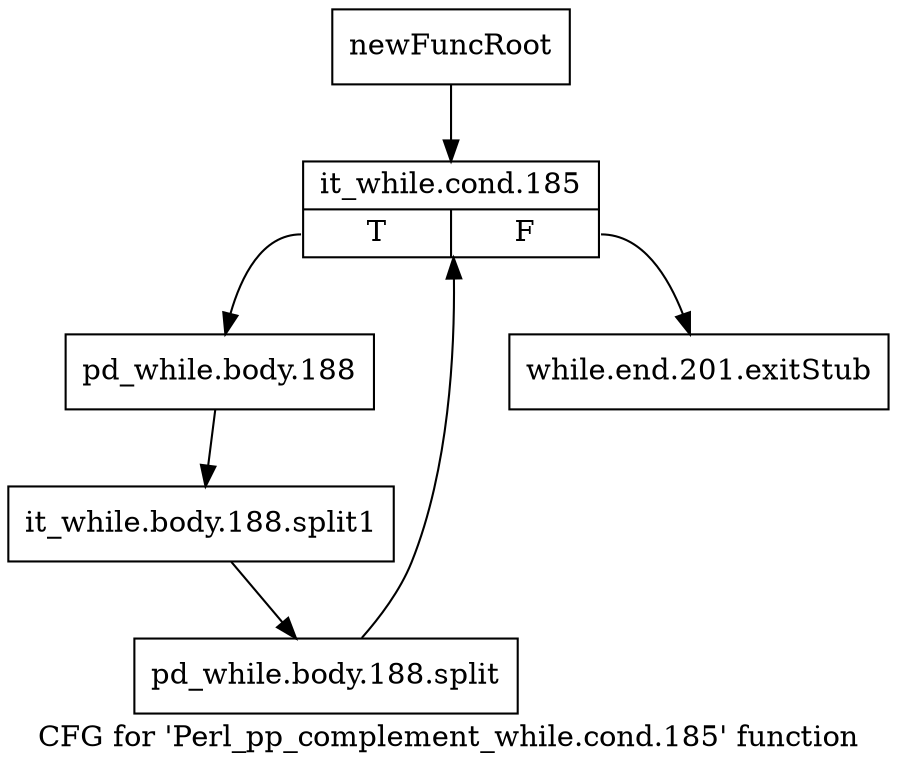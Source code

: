 digraph "CFG for 'Perl_pp_complement_while.cond.185' function" {
	label="CFG for 'Perl_pp_complement_while.cond.185' function";

	Node0x4e361f0 [shape=record,label="{newFuncRoot}"];
	Node0x4e361f0 -> Node0x4e36290;
	Node0x4e36240 [shape=record,label="{while.end.201.exitStub}"];
	Node0x4e36290 [shape=record,label="{it_while.cond.185|{<s0>T|<s1>F}}"];
	Node0x4e36290:s0 -> Node0x4e362e0;
	Node0x4e36290:s1 -> Node0x4e36240;
	Node0x4e362e0 [shape=record,label="{pd_while.body.188}"];
	Node0x4e362e0 -> Node0x6753590;
	Node0x6753590 [shape=record,label="{it_while.body.188.split1}"];
	Node0x6753590 -> Node0x65ae580;
	Node0x65ae580 [shape=record,label="{pd_while.body.188.split}"];
	Node0x65ae580 -> Node0x4e36290;
}
